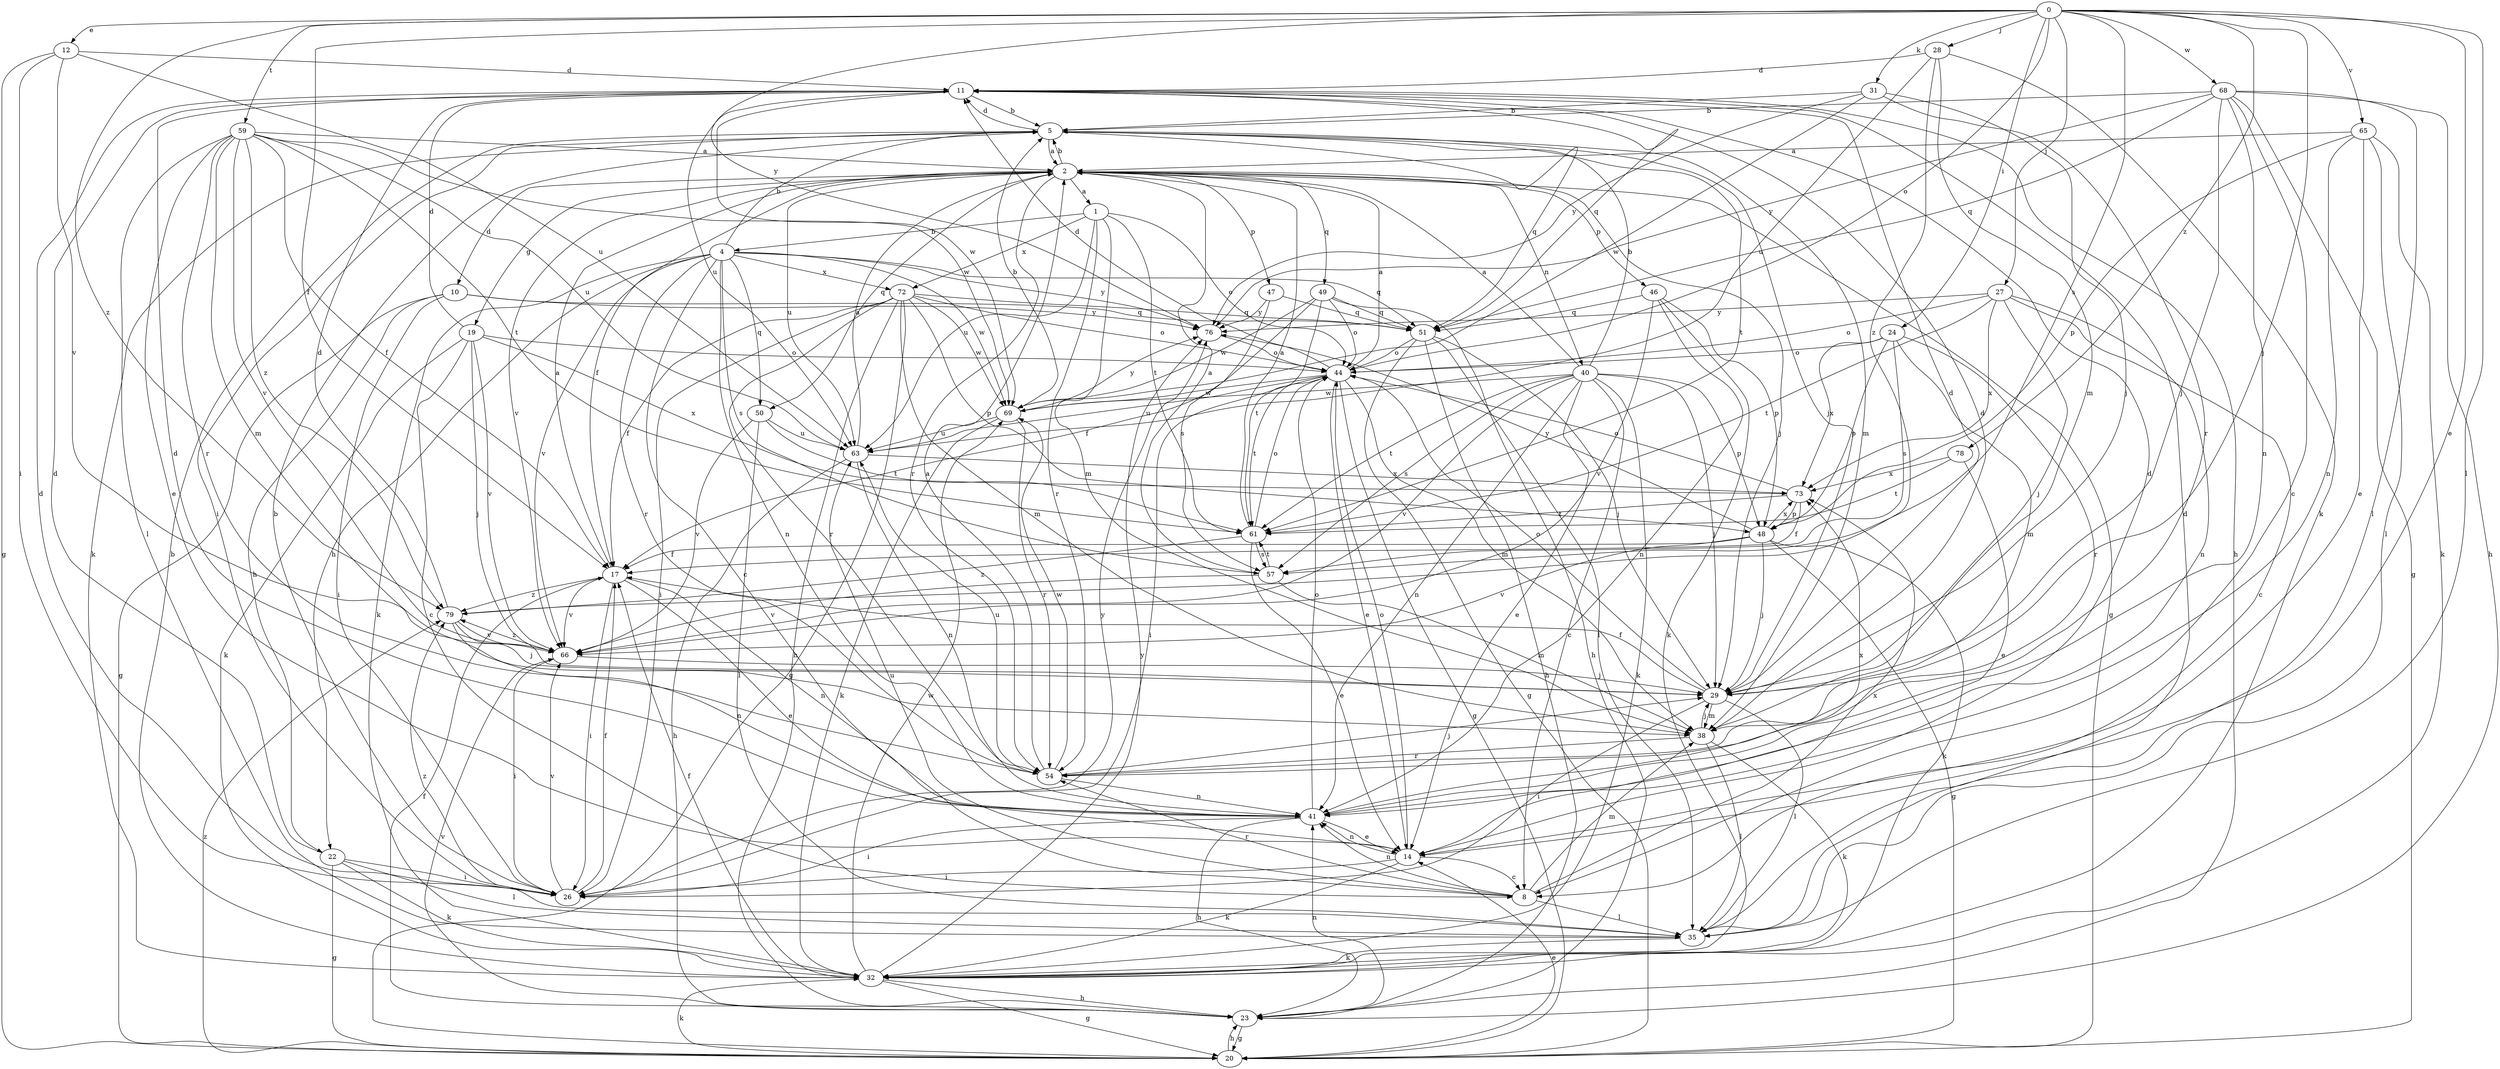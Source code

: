 strict digraph  {
0;
1;
2;
4;
5;
8;
10;
11;
12;
14;
17;
19;
20;
22;
23;
24;
26;
27;
28;
29;
31;
32;
35;
38;
40;
41;
44;
46;
47;
48;
49;
50;
51;
54;
57;
59;
61;
63;
65;
66;
68;
69;
72;
73;
76;
78;
79;
0 -> 12  [label=e];
0 -> 14  [label=e];
0 -> 17  [label=f];
0 -> 24  [label=i];
0 -> 27  [label=j];
0 -> 28  [label=j];
0 -> 29  [label=j];
0 -> 31  [label=k];
0 -> 35  [label=l];
0 -> 44  [label=o];
0 -> 57  [label=s];
0 -> 59  [label=t];
0 -> 65  [label=v];
0 -> 68  [label=w];
0 -> 76  [label=y];
0 -> 78  [label=z];
0 -> 79  [label=z];
1 -> 4  [label=b];
1 -> 38  [label=m];
1 -> 44  [label=o];
1 -> 54  [label=r];
1 -> 61  [label=t];
1 -> 63  [label=u];
1 -> 72  [label=x];
2 -> 1  [label=a];
2 -> 5  [label=b];
2 -> 10  [label=d];
2 -> 17  [label=f];
2 -> 19  [label=g];
2 -> 20  [label=g];
2 -> 29  [label=j];
2 -> 40  [label=n];
2 -> 46  [label=p];
2 -> 47  [label=p];
2 -> 49  [label=q];
2 -> 50  [label=q];
2 -> 54  [label=r];
2 -> 63  [label=u];
2 -> 66  [label=v];
4 -> 5  [label=b];
4 -> 8  [label=c];
4 -> 22  [label=h];
4 -> 32  [label=k];
4 -> 41  [label=n];
4 -> 50  [label=q];
4 -> 51  [label=q];
4 -> 54  [label=r];
4 -> 57  [label=s];
4 -> 66  [label=v];
4 -> 69  [label=w];
4 -> 72  [label=x];
4 -> 76  [label=y];
5 -> 2  [label=a];
5 -> 11  [label=d];
5 -> 26  [label=i];
5 -> 29  [label=j];
5 -> 32  [label=k];
5 -> 38  [label=m];
5 -> 51  [label=q];
5 -> 61  [label=t];
8 -> 35  [label=l];
8 -> 38  [label=m];
8 -> 41  [label=n];
8 -> 54  [label=r];
8 -> 63  [label=u];
8 -> 73  [label=x];
10 -> 20  [label=g];
10 -> 22  [label=h];
10 -> 26  [label=i];
10 -> 51  [label=q];
10 -> 76  [label=y];
11 -> 5  [label=b];
11 -> 23  [label=h];
11 -> 51  [label=q];
11 -> 63  [label=u];
11 -> 69  [label=w];
12 -> 11  [label=d];
12 -> 20  [label=g];
12 -> 26  [label=i];
12 -> 63  [label=u];
12 -> 66  [label=v];
14 -> 8  [label=c];
14 -> 11  [label=d];
14 -> 26  [label=i];
14 -> 32  [label=k];
14 -> 41  [label=n];
14 -> 44  [label=o];
17 -> 2  [label=a];
17 -> 14  [label=e];
17 -> 26  [label=i];
17 -> 41  [label=n];
17 -> 66  [label=v];
17 -> 79  [label=z];
19 -> 8  [label=c];
19 -> 11  [label=d];
19 -> 29  [label=j];
19 -> 32  [label=k];
19 -> 44  [label=o];
19 -> 66  [label=v];
19 -> 73  [label=x];
20 -> 14  [label=e];
20 -> 23  [label=h];
20 -> 32  [label=k];
20 -> 79  [label=z];
22 -> 11  [label=d];
22 -> 20  [label=g];
22 -> 26  [label=i];
22 -> 32  [label=k];
22 -> 35  [label=l];
23 -> 17  [label=f];
23 -> 20  [label=g];
23 -> 41  [label=n];
23 -> 66  [label=v];
24 -> 38  [label=m];
24 -> 44  [label=o];
24 -> 48  [label=p];
24 -> 54  [label=r];
24 -> 57  [label=s];
24 -> 73  [label=x];
26 -> 5  [label=b];
26 -> 11  [label=d];
26 -> 17  [label=f];
26 -> 66  [label=v];
26 -> 76  [label=y];
27 -> 8  [label=c];
27 -> 29  [label=j];
27 -> 41  [label=n];
27 -> 44  [label=o];
27 -> 61  [label=t];
27 -> 73  [label=x];
27 -> 76  [label=y];
28 -> 11  [label=d];
28 -> 32  [label=k];
28 -> 38  [label=m];
28 -> 63  [label=u];
28 -> 79  [label=z];
29 -> 11  [label=d];
29 -> 17  [label=f];
29 -> 26  [label=i];
29 -> 35  [label=l];
29 -> 38  [label=m];
29 -> 44  [label=o];
31 -> 5  [label=b];
31 -> 29  [label=j];
31 -> 54  [label=r];
31 -> 69  [label=w];
31 -> 76  [label=y];
32 -> 5  [label=b];
32 -> 17  [label=f];
32 -> 20  [label=g];
32 -> 23  [label=h];
32 -> 69  [label=w];
32 -> 76  [label=y];
35 -> 11  [label=d];
35 -> 32  [label=k];
35 -> 79  [label=z];
38 -> 11  [label=d];
38 -> 29  [label=j];
38 -> 32  [label=k];
38 -> 35  [label=l];
38 -> 54  [label=r];
40 -> 2  [label=a];
40 -> 5  [label=b];
40 -> 8  [label=c];
40 -> 14  [label=e];
40 -> 29  [label=j];
40 -> 32  [label=k];
40 -> 41  [label=n];
40 -> 48  [label=p];
40 -> 57  [label=s];
40 -> 61  [label=t];
40 -> 66  [label=v];
40 -> 69  [label=w];
41 -> 11  [label=d];
41 -> 14  [label=e];
41 -> 23  [label=h];
41 -> 26  [label=i];
41 -> 44  [label=o];
41 -> 73  [label=x];
44 -> 2  [label=a];
44 -> 11  [label=d];
44 -> 14  [label=e];
44 -> 20  [label=g];
44 -> 26  [label=i];
44 -> 38  [label=m];
44 -> 61  [label=t];
44 -> 63  [label=u];
44 -> 69  [label=w];
46 -> 32  [label=k];
46 -> 41  [label=n];
46 -> 48  [label=p];
46 -> 51  [label=q];
46 -> 66  [label=v];
47 -> 51  [label=q];
47 -> 57  [label=s];
47 -> 76  [label=y];
48 -> 17  [label=f];
48 -> 20  [label=g];
48 -> 29  [label=j];
48 -> 32  [label=k];
48 -> 66  [label=v];
48 -> 73  [label=x];
48 -> 76  [label=y];
49 -> 17  [label=f];
49 -> 23  [label=h];
49 -> 44  [label=o];
49 -> 51  [label=q];
49 -> 61  [label=t];
49 -> 69  [label=w];
50 -> 35  [label=l];
50 -> 61  [label=t];
50 -> 63  [label=u];
50 -> 66  [label=v];
51 -> 20  [label=g];
51 -> 23  [label=h];
51 -> 29  [label=j];
51 -> 35  [label=l];
51 -> 44  [label=o];
54 -> 2  [label=a];
54 -> 29  [label=j];
54 -> 41  [label=n];
54 -> 63  [label=u];
54 -> 69  [label=w];
57 -> 2  [label=a];
57 -> 38  [label=m];
57 -> 61  [label=t];
57 -> 66  [label=v];
59 -> 2  [label=a];
59 -> 14  [label=e];
59 -> 17  [label=f];
59 -> 35  [label=l];
59 -> 38  [label=m];
59 -> 54  [label=r];
59 -> 61  [label=t];
59 -> 63  [label=u];
59 -> 66  [label=v];
59 -> 69  [label=w];
59 -> 79  [label=z];
61 -> 2  [label=a];
61 -> 14  [label=e];
61 -> 44  [label=o];
61 -> 57  [label=s];
61 -> 79  [label=z];
63 -> 2  [label=a];
63 -> 23  [label=h];
63 -> 41  [label=n];
63 -> 73  [label=x];
65 -> 2  [label=a];
65 -> 14  [label=e];
65 -> 32  [label=k];
65 -> 35  [label=l];
65 -> 41  [label=n];
65 -> 48  [label=p];
66 -> 26  [label=i];
66 -> 29  [label=j];
66 -> 79  [label=z];
68 -> 5  [label=b];
68 -> 8  [label=c];
68 -> 20  [label=g];
68 -> 23  [label=h];
68 -> 29  [label=j];
68 -> 35  [label=l];
68 -> 41  [label=n];
68 -> 51  [label=q];
68 -> 76  [label=y];
69 -> 5  [label=b];
69 -> 32  [label=k];
69 -> 54  [label=r];
69 -> 63  [label=u];
69 -> 76  [label=y];
72 -> 17  [label=f];
72 -> 20  [label=g];
72 -> 23  [label=h];
72 -> 26  [label=i];
72 -> 38  [label=m];
72 -> 44  [label=o];
72 -> 48  [label=p];
72 -> 51  [label=q];
72 -> 54  [label=r];
72 -> 69  [label=w];
73 -> 17  [label=f];
73 -> 44  [label=o];
73 -> 48  [label=p];
73 -> 61  [label=t];
76 -> 44  [label=o];
78 -> 14  [label=e];
78 -> 61  [label=t];
78 -> 73  [label=x];
79 -> 11  [label=d];
79 -> 29  [label=j];
79 -> 41  [label=n];
79 -> 66  [label=v];
}
